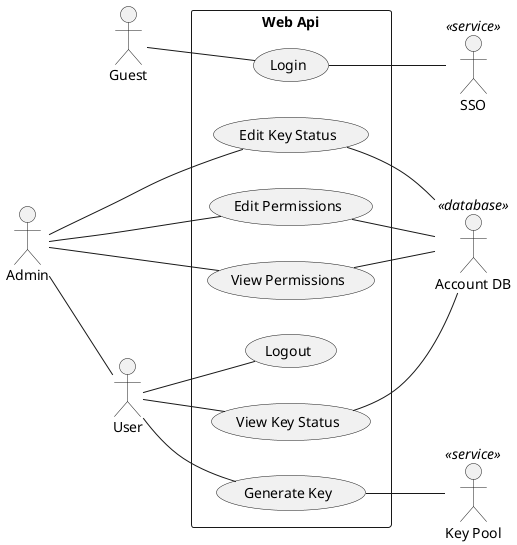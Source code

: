 @startuml "use case"

left to right direction

actor guest as "Guest"
actor user as "User"
actor admin as "Admin"
actor userDb as "Account DB" <<database>>
actor sso as "SSO" <<service>>
actor keyPool as "Key Pool" <<service>>

rectangle "Web Api" {
    admin -- user

    usecase login as "Login"
    guest -- (login)
    (login) -- sso

    usecase logout as "Logout"
    user -- (logout)

    usecase viewKeyStatus as "View Key Status"
    user -- (viewKeyStatus)
    (viewKeyStatus) -- userDb

    usecase editKeyStatus as "Edit Key Status"
    admin -- (editKeyStatus)
    (editKeyStatus) -- userDb

    usecase genKey as "Generate Key"
    user -- (genKey)
    (genKey) -- keyPool

    usecase viewPermissions as "View Permissions"
    admin -- (viewPermissions)
    (viewPermissions) -- userDb

    usecase editPermissions as "Edit Permissions"
    admin -- (editPermissions)
    (editPermissions) -- userDb
}

@enduml